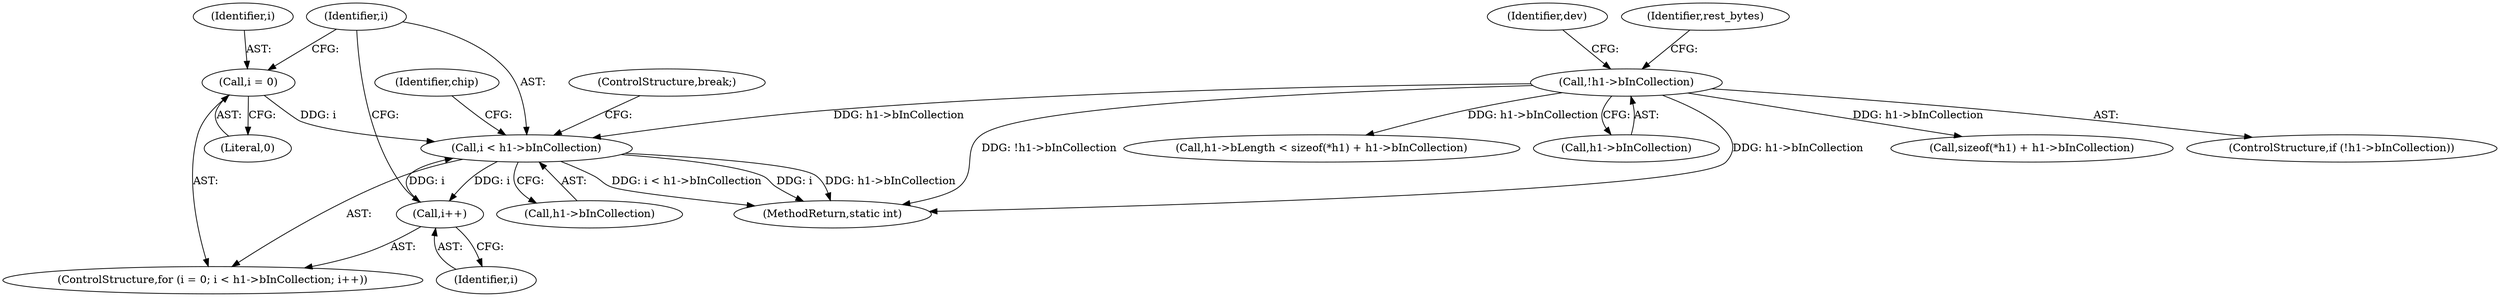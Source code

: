 digraph "0_linux_bfc81a8bc18e3c4ba0cbaa7666ff76be2f998991@pointer" {
"1000280" [label="(Call,i < h1->bInCollection)"];
"1000285" [label="(Call,i++)"];
"1000280" [label="(Call,i < h1->bInCollection)"];
"1000277" [label="(Call,i = 0)"];
"1000224" [label="(Call,!h1->bInCollection)"];
"1000286" [label="(Identifier,i)"];
"1000276" [label="(ControlStructure,for (i = 0; i < h1->bInCollection; i++))"];
"1000295" [label="(ControlStructure,break;)"];
"1000281" [label="(Identifier,i)"];
"1000282" [label="(Call,h1->bInCollection)"];
"1000259" [label="(Call,sizeof(*h1) + h1->bInCollection)"];
"1000232" [label="(Identifier,dev)"];
"1000240" [label="(Identifier,rest_bytes)"];
"1000280" [label="(Call,i < h1->bInCollection)"];
"1000389" [label="(MethodReturn,static int)"];
"1000223" [label="(ControlStructure,if (!h1->bInCollection))"];
"1000255" [label="(Call,h1->bLength < sizeof(*h1) + h1->bInCollection)"];
"1000279" [label="(Literal,0)"];
"1000277" [label="(Call,i = 0)"];
"1000225" [label="(Call,h1->bInCollection)"];
"1000285" [label="(Call,i++)"];
"1000288" [label="(Identifier,chip)"];
"1000278" [label="(Identifier,i)"];
"1000224" [label="(Call,!h1->bInCollection)"];
"1000280" -> "1000276"  [label="AST: "];
"1000280" -> "1000282"  [label="CFG: "];
"1000281" -> "1000280"  [label="AST: "];
"1000282" -> "1000280"  [label="AST: "];
"1000288" -> "1000280"  [label="CFG: "];
"1000295" -> "1000280"  [label="CFG: "];
"1000280" -> "1000389"  [label="DDG: h1->bInCollection"];
"1000280" -> "1000389"  [label="DDG: i < h1->bInCollection"];
"1000280" -> "1000389"  [label="DDG: i"];
"1000285" -> "1000280"  [label="DDG: i"];
"1000277" -> "1000280"  [label="DDG: i"];
"1000224" -> "1000280"  [label="DDG: h1->bInCollection"];
"1000280" -> "1000285"  [label="DDG: i"];
"1000285" -> "1000276"  [label="AST: "];
"1000285" -> "1000286"  [label="CFG: "];
"1000286" -> "1000285"  [label="AST: "];
"1000281" -> "1000285"  [label="CFG: "];
"1000277" -> "1000276"  [label="AST: "];
"1000277" -> "1000279"  [label="CFG: "];
"1000278" -> "1000277"  [label="AST: "];
"1000279" -> "1000277"  [label="AST: "];
"1000281" -> "1000277"  [label="CFG: "];
"1000224" -> "1000223"  [label="AST: "];
"1000224" -> "1000225"  [label="CFG: "];
"1000225" -> "1000224"  [label="AST: "];
"1000232" -> "1000224"  [label="CFG: "];
"1000240" -> "1000224"  [label="CFG: "];
"1000224" -> "1000389"  [label="DDG: h1->bInCollection"];
"1000224" -> "1000389"  [label="DDG: !h1->bInCollection"];
"1000224" -> "1000255"  [label="DDG: h1->bInCollection"];
"1000224" -> "1000259"  [label="DDG: h1->bInCollection"];
}
